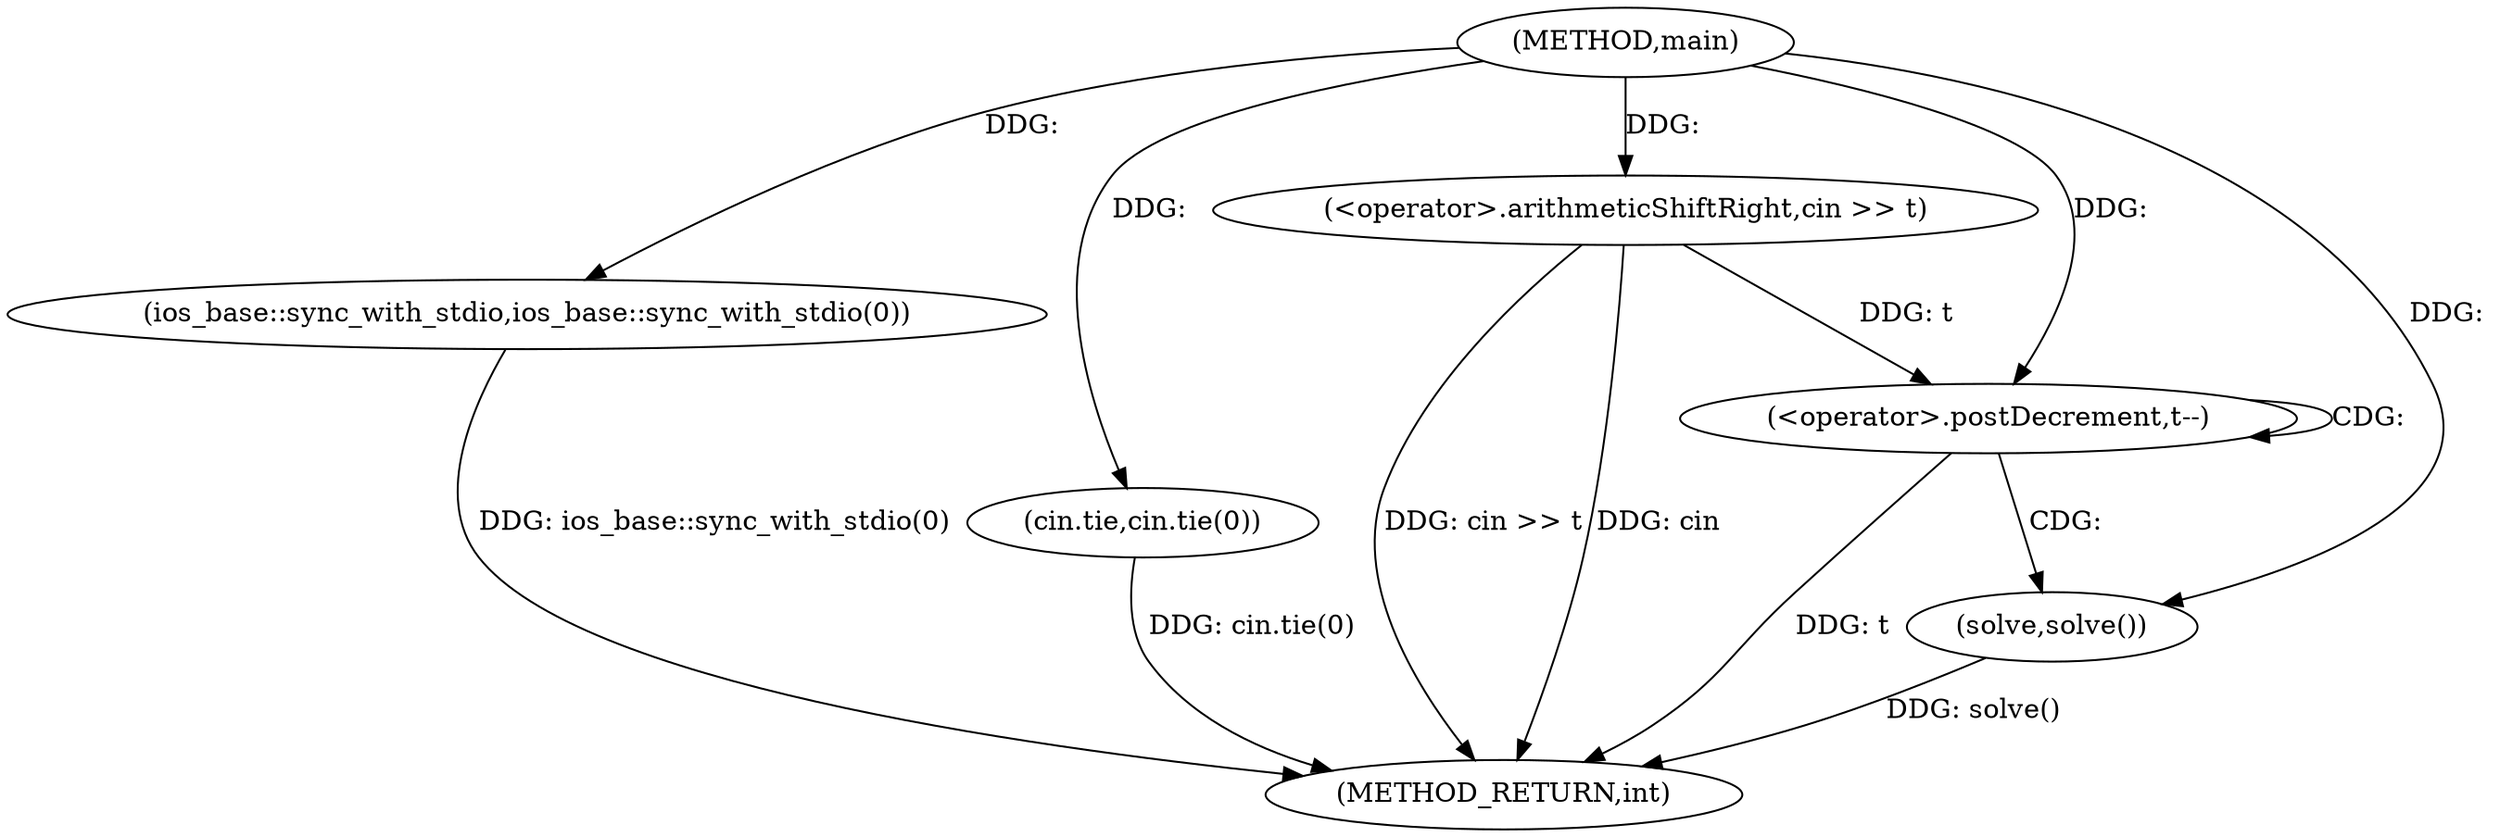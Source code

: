 digraph "main" {  
"1000181" [label = "(METHOD,main)" ]
"1000195" [label = "(METHOD_RETURN,int)" ]
"1000183" [label = "(ios_base::sync_with_stdio,ios_base::sync_with_stdio(0))" ]
"1000185" [label = "(cin.tie,cin.tie(0))" ]
"1000188" [label = "(<operator>.arithmeticShiftRight,cin >> t)" ]
"1000192" [label = "(<operator>.postDecrement,t--)" ]
"1000194" [label = "(solve,solve())" ]
  "1000183" -> "1000195"  [ label = "DDG: ios_base::sync_with_stdio(0)"] 
  "1000185" -> "1000195"  [ label = "DDG: cin.tie(0)"] 
  "1000188" -> "1000195"  [ label = "DDG: cin >> t"] 
  "1000192" -> "1000195"  [ label = "DDG: t"] 
  "1000194" -> "1000195"  [ label = "DDG: solve()"] 
  "1000188" -> "1000195"  [ label = "DDG: cin"] 
  "1000181" -> "1000183"  [ label = "DDG: "] 
  "1000181" -> "1000185"  [ label = "DDG: "] 
  "1000181" -> "1000188"  [ label = "DDG: "] 
  "1000181" -> "1000194"  [ label = "DDG: "] 
  "1000188" -> "1000192"  [ label = "DDG: t"] 
  "1000181" -> "1000192"  [ label = "DDG: "] 
  "1000192" -> "1000194"  [ label = "CDG: "] 
  "1000192" -> "1000192"  [ label = "CDG: "] 
}
